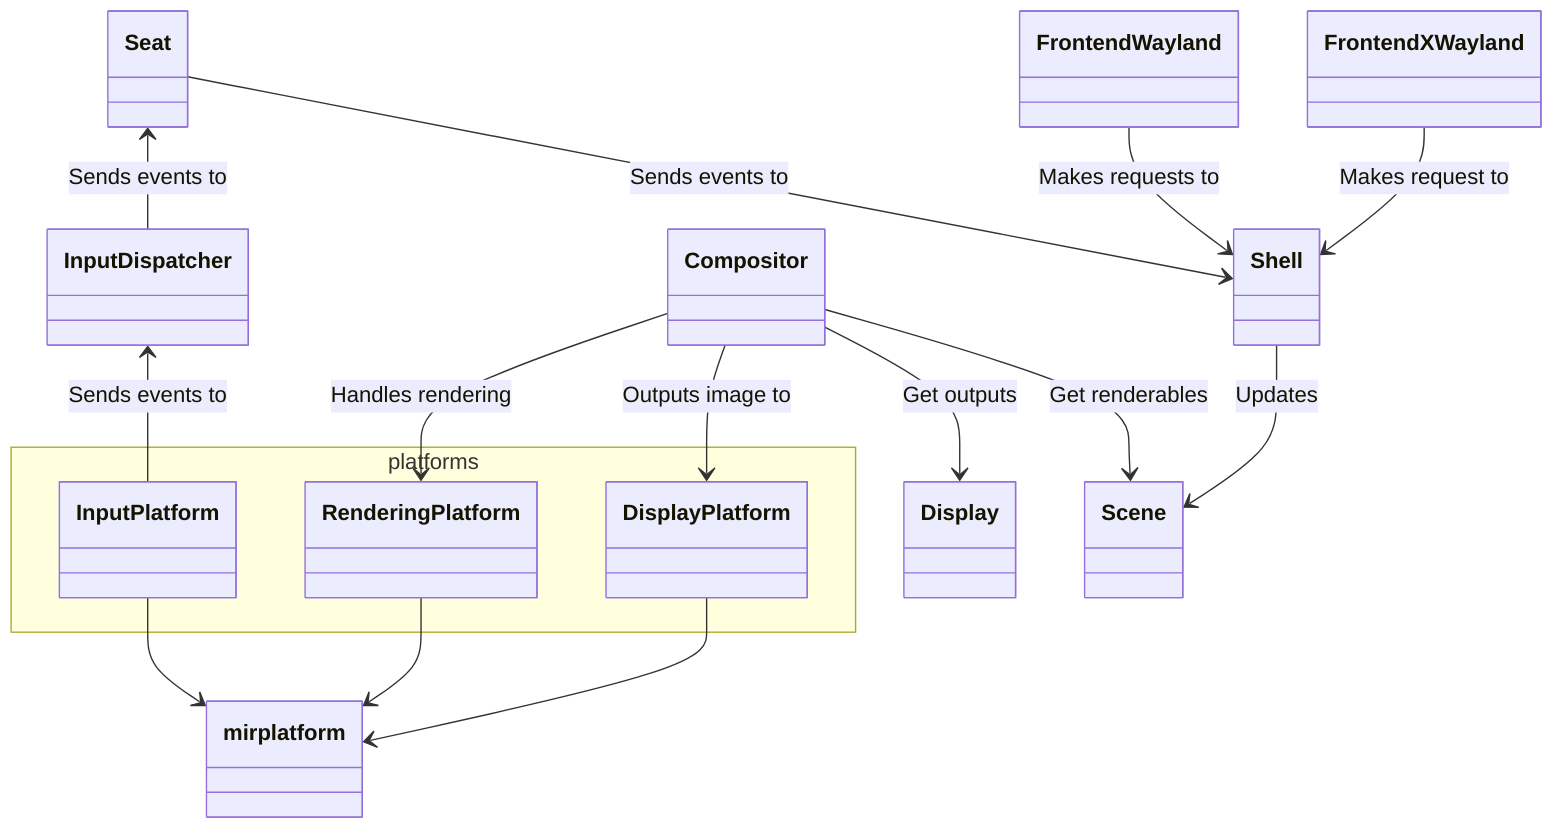 classDiagram
    namespace platforms {
        class DisplayPlatform
        class RenderingPlatform
        class InputPlatform
    }

    DisplayPlatform --> mirplatform
    RenderingPlatform --> mirplatform
    InputPlatform --> mirplatform

    Seat <-- InputDispatcher: Sends events to
    FrontendXWayland --> Shell: Makes request to
    FrontendWayland --> Shell: Makes requests to
    Seat --> Shell: Sends events to

    Compositor --> Display: Get outputs
    Shell --> Scene: Updates
    Compositor --> Scene: Get renderables

    InputDispatcher <-- InputPlatform: Sends events to
    Compositor --> RenderingPlatform: Handles rendering
    Compositor --> DisplayPlatform: Outputs image to